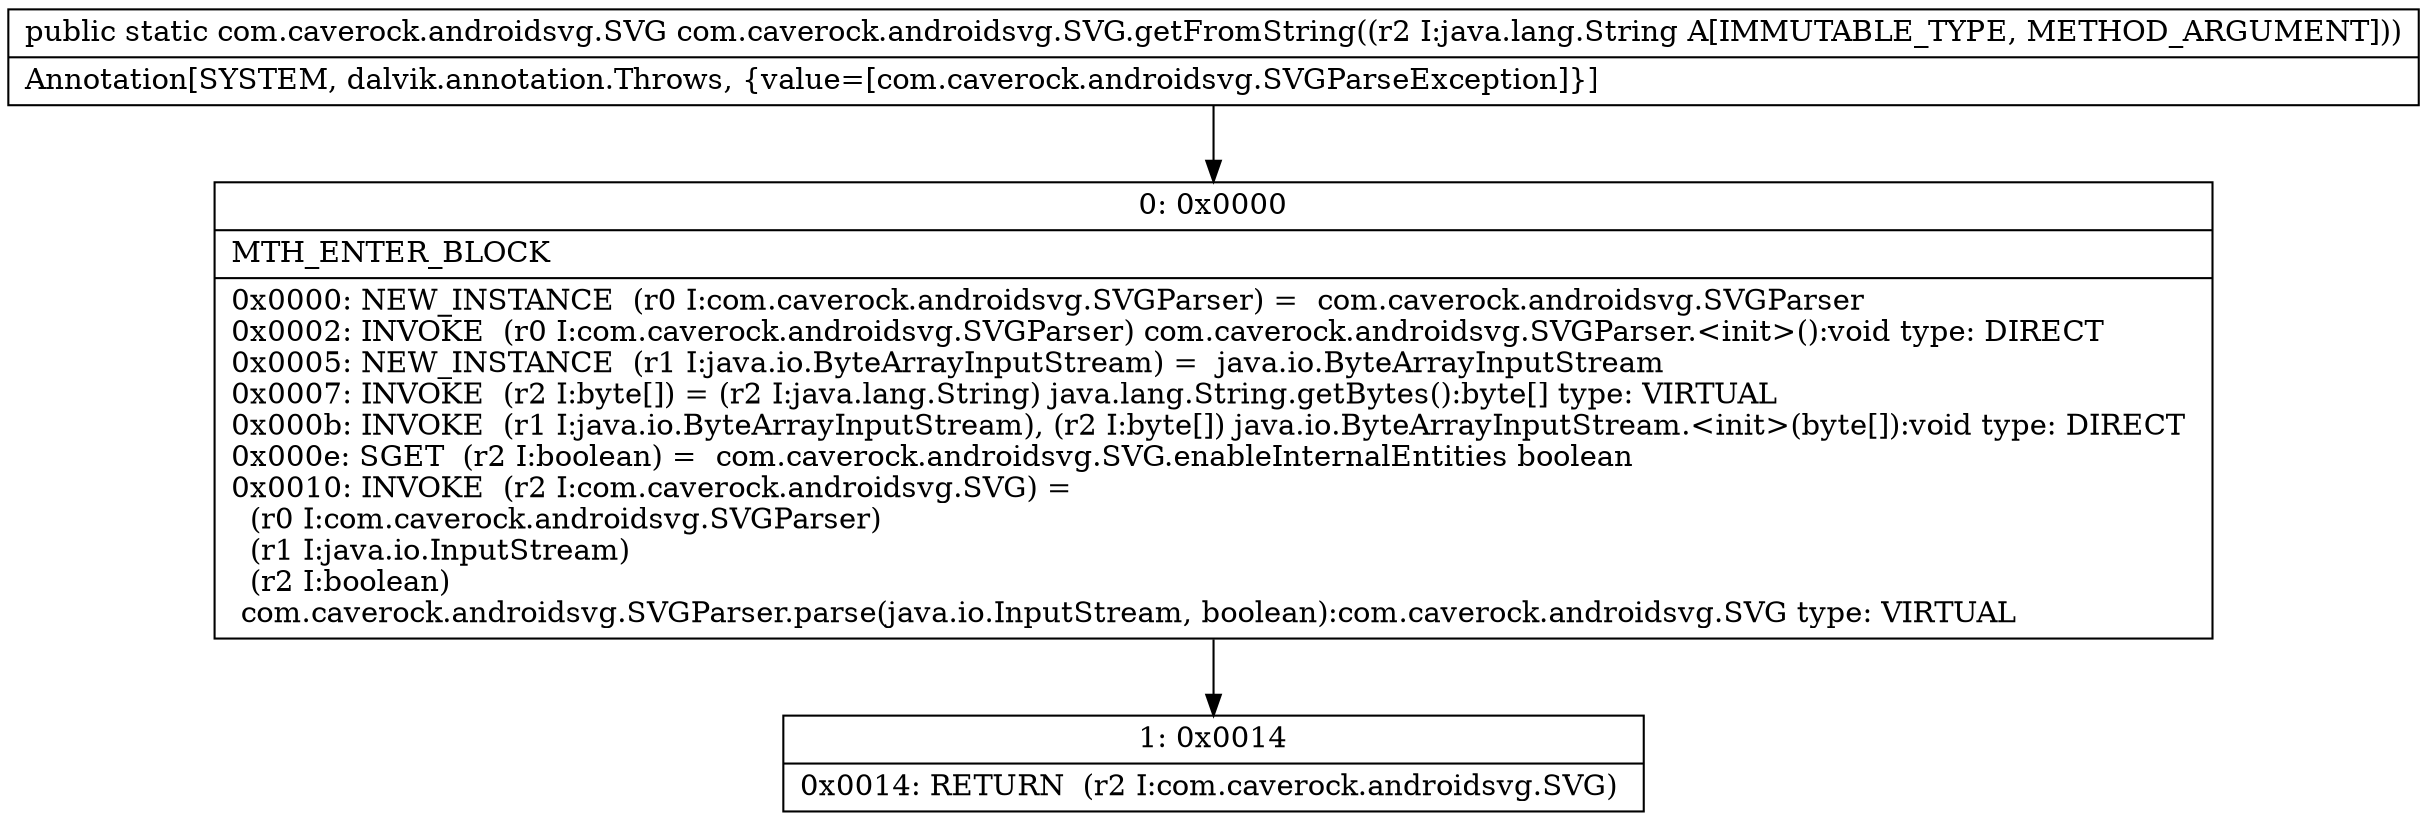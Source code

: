 digraph "CFG forcom.caverock.androidsvg.SVG.getFromString(Ljava\/lang\/String;)Lcom\/caverock\/androidsvg\/SVG;" {
Node_0 [shape=record,label="{0\:\ 0x0000|MTH_ENTER_BLOCK\l|0x0000: NEW_INSTANCE  (r0 I:com.caverock.androidsvg.SVGParser) =  com.caverock.androidsvg.SVGParser \l0x0002: INVOKE  (r0 I:com.caverock.androidsvg.SVGParser) com.caverock.androidsvg.SVGParser.\<init\>():void type: DIRECT \l0x0005: NEW_INSTANCE  (r1 I:java.io.ByteArrayInputStream) =  java.io.ByteArrayInputStream \l0x0007: INVOKE  (r2 I:byte[]) = (r2 I:java.lang.String) java.lang.String.getBytes():byte[] type: VIRTUAL \l0x000b: INVOKE  (r1 I:java.io.ByteArrayInputStream), (r2 I:byte[]) java.io.ByteArrayInputStream.\<init\>(byte[]):void type: DIRECT \l0x000e: SGET  (r2 I:boolean) =  com.caverock.androidsvg.SVG.enableInternalEntities boolean \l0x0010: INVOKE  (r2 I:com.caverock.androidsvg.SVG) = \l  (r0 I:com.caverock.androidsvg.SVGParser)\l  (r1 I:java.io.InputStream)\l  (r2 I:boolean)\l com.caverock.androidsvg.SVGParser.parse(java.io.InputStream, boolean):com.caverock.androidsvg.SVG type: VIRTUAL \l}"];
Node_1 [shape=record,label="{1\:\ 0x0014|0x0014: RETURN  (r2 I:com.caverock.androidsvg.SVG) \l}"];
MethodNode[shape=record,label="{public static com.caverock.androidsvg.SVG com.caverock.androidsvg.SVG.getFromString((r2 I:java.lang.String A[IMMUTABLE_TYPE, METHOD_ARGUMENT]))  | Annotation[SYSTEM, dalvik.annotation.Throws, \{value=[com.caverock.androidsvg.SVGParseException]\}]\l}"];
MethodNode -> Node_0;
Node_0 -> Node_1;
}

